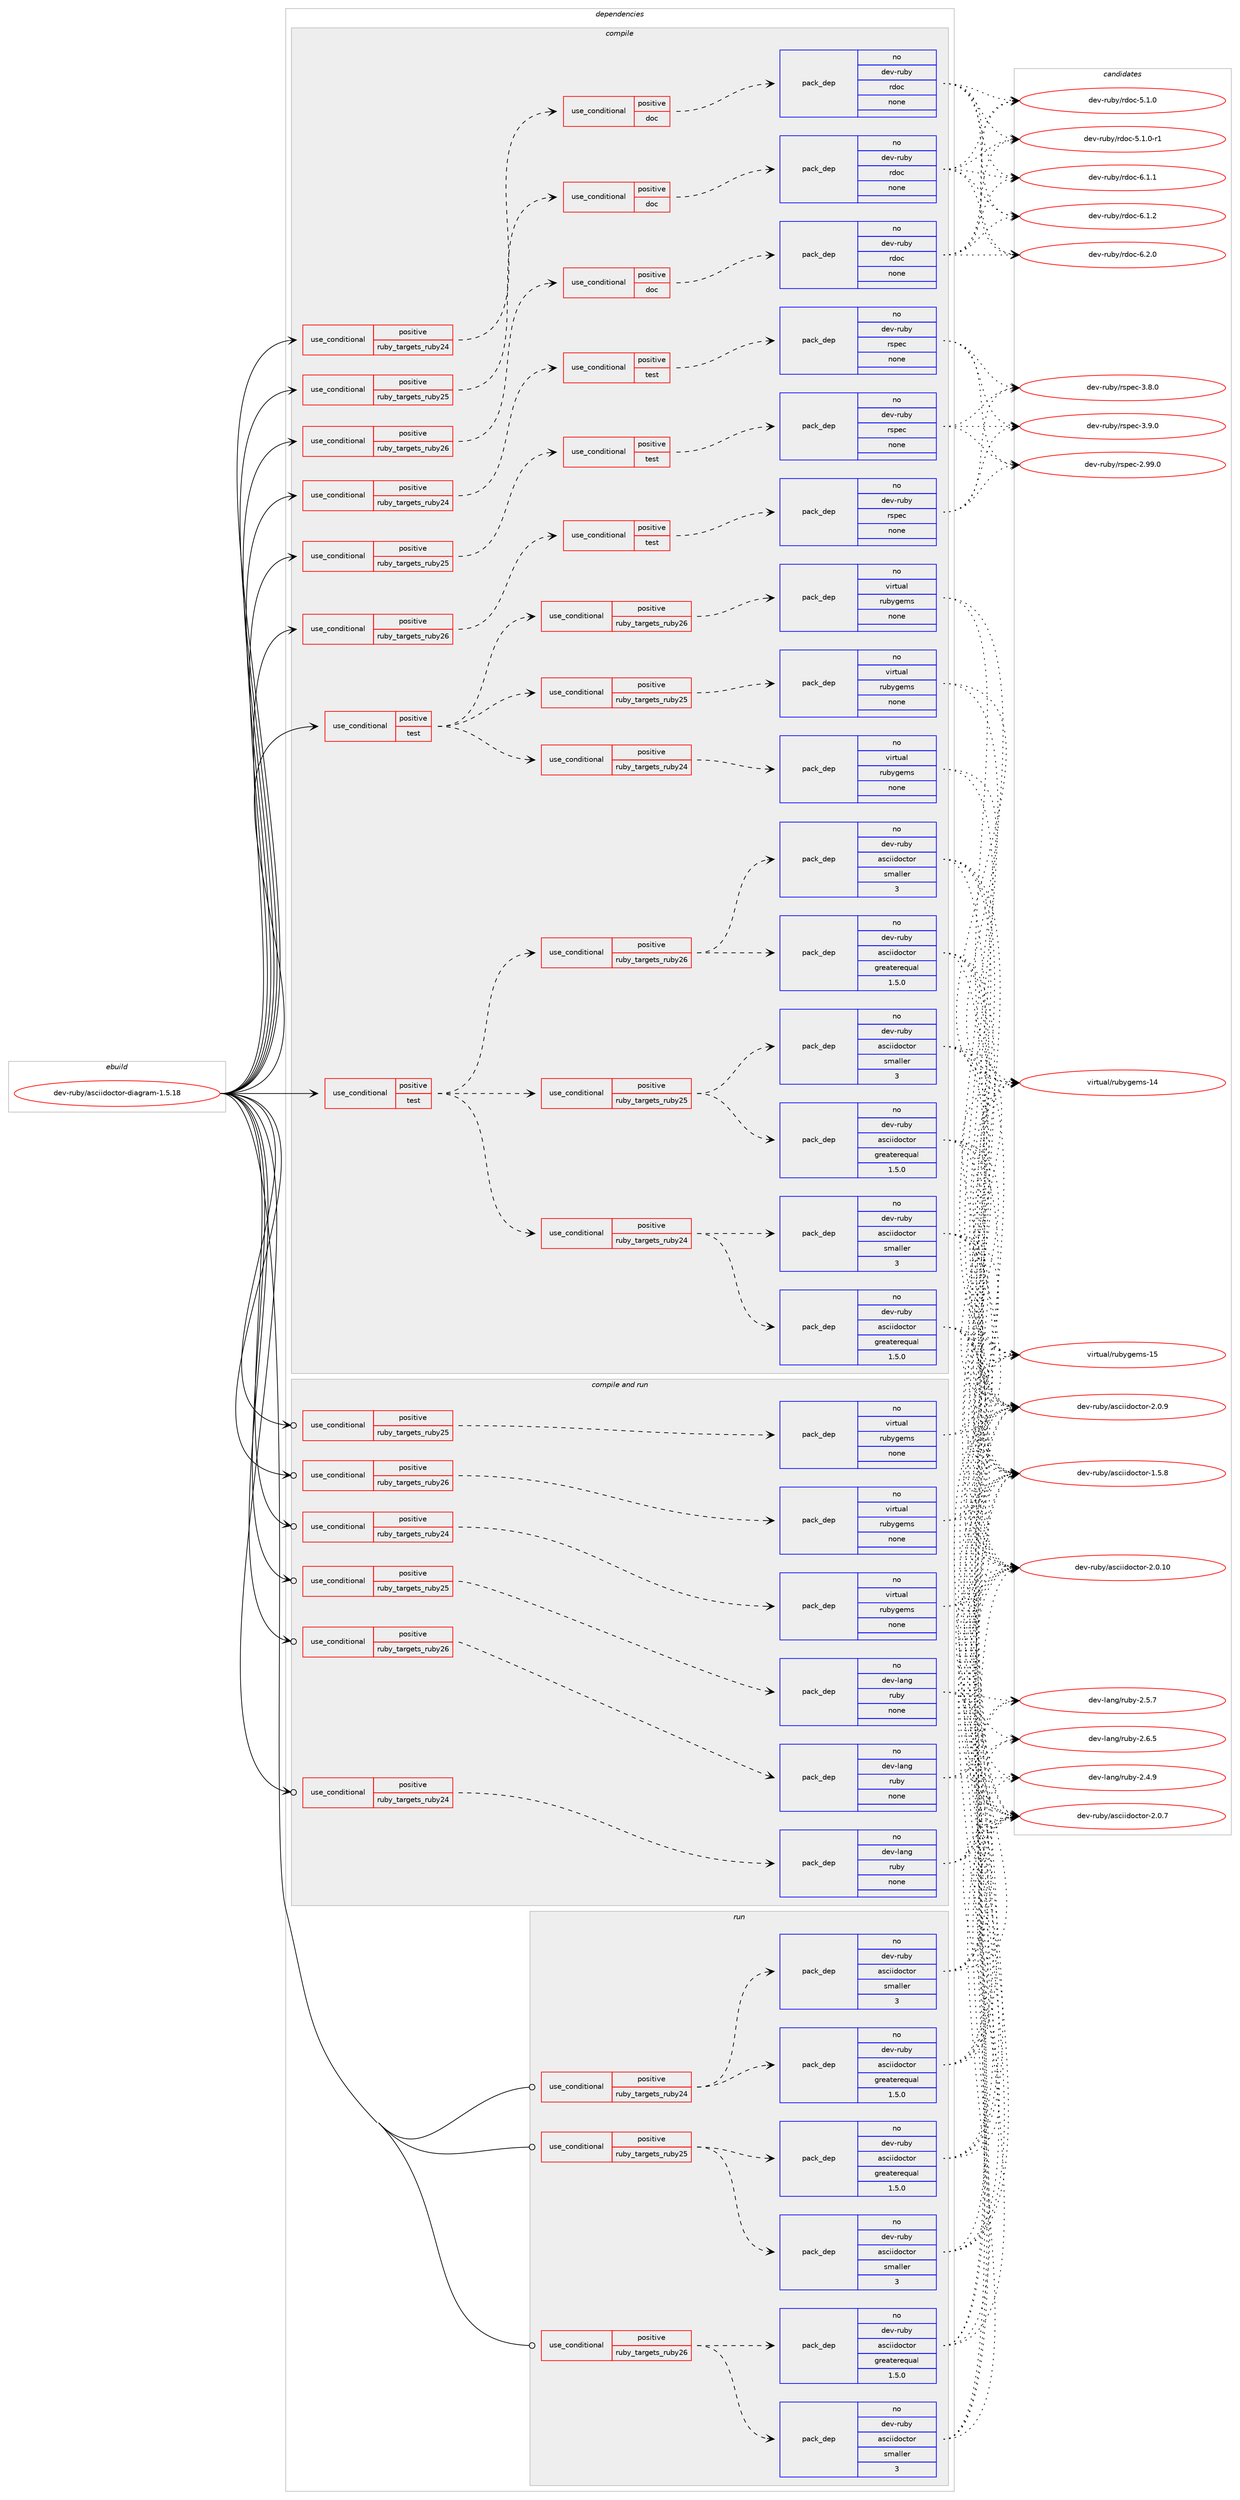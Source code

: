 digraph prolog {

# *************
# Graph options
# *************

newrank=true;
concentrate=true;
compound=true;
graph [rankdir=LR,fontname=Helvetica,fontsize=10,ranksep=1.5];#, ranksep=2.5, nodesep=0.2];
edge  [arrowhead=vee];
node  [fontname=Helvetica,fontsize=10];

# **********
# The ebuild
# **********

subgraph cluster_leftcol {
color=gray;
rank=same;
label=<<i>ebuild</i>>;
id [label="dev-ruby/asciidoctor-diagram-1.5.18", color=red, width=4, href="../dev-ruby/asciidoctor-diagram-1.5.18.svg"];
}

# ****************
# The dependencies
# ****************

subgraph cluster_midcol {
color=gray;
label=<<i>dependencies</i>>;
subgraph cluster_compile {
fillcolor="#eeeeee";
style=filled;
label=<<i>compile</i>>;
subgraph cond158173 {
dependency677178 [label=<<TABLE BORDER="0" CELLBORDER="1" CELLSPACING="0" CELLPADDING="4"><TR><TD ROWSPAN="3" CELLPADDING="10">use_conditional</TD></TR><TR><TD>positive</TD></TR><TR><TD>ruby_targets_ruby24</TD></TR></TABLE>>, shape=none, color=red];
subgraph cond158174 {
dependency677179 [label=<<TABLE BORDER="0" CELLBORDER="1" CELLSPACING="0" CELLPADDING="4"><TR><TD ROWSPAN="3" CELLPADDING="10">use_conditional</TD></TR><TR><TD>positive</TD></TR><TR><TD>doc</TD></TR></TABLE>>, shape=none, color=red];
subgraph pack507051 {
dependency677180 [label=<<TABLE BORDER="0" CELLBORDER="1" CELLSPACING="0" CELLPADDING="4" WIDTH="220"><TR><TD ROWSPAN="6" CELLPADDING="30">pack_dep</TD></TR><TR><TD WIDTH="110">no</TD></TR><TR><TD>dev-ruby</TD></TR><TR><TD>rdoc</TD></TR><TR><TD>none</TD></TR><TR><TD></TD></TR></TABLE>>, shape=none, color=blue];
}
dependency677179:e -> dependency677180:w [weight=20,style="dashed",arrowhead="vee"];
}
dependency677178:e -> dependency677179:w [weight=20,style="dashed",arrowhead="vee"];
}
id:e -> dependency677178:w [weight=20,style="solid",arrowhead="vee"];
subgraph cond158175 {
dependency677181 [label=<<TABLE BORDER="0" CELLBORDER="1" CELLSPACING="0" CELLPADDING="4"><TR><TD ROWSPAN="3" CELLPADDING="10">use_conditional</TD></TR><TR><TD>positive</TD></TR><TR><TD>ruby_targets_ruby24</TD></TR></TABLE>>, shape=none, color=red];
subgraph cond158176 {
dependency677182 [label=<<TABLE BORDER="0" CELLBORDER="1" CELLSPACING="0" CELLPADDING="4"><TR><TD ROWSPAN="3" CELLPADDING="10">use_conditional</TD></TR><TR><TD>positive</TD></TR><TR><TD>test</TD></TR></TABLE>>, shape=none, color=red];
subgraph pack507052 {
dependency677183 [label=<<TABLE BORDER="0" CELLBORDER="1" CELLSPACING="0" CELLPADDING="4" WIDTH="220"><TR><TD ROWSPAN="6" CELLPADDING="30">pack_dep</TD></TR><TR><TD WIDTH="110">no</TD></TR><TR><TD>dev-ruby</TD></TR><TR><TD>rspec</TD></TR><TR><TD>none</TD></TR><TR><TD></TD></TR></TABLE>>, shape=none, color=blue];
}
dependency677182:e -> dependency677183:w [weight=20,style="dashed",arrowhead="vee"];
}
dependency677181:e -> dependency677182:w [weight=20,style="dashed",arrowhead="vee"];
}
id:e -> dependency677181:w [weight=20,style="solid",arrowhead="vee"];
subgraph cond158177 {
dependency677184 [label=<<TABLE BORDER="0" CELLBORDER="1" CELLSPACING="0" CELLPADDING="4"><TR><TD ROWSPAN="3" CELLPADDING="10">use_conditional</TD></TR><TR><TD>positive</TD></TR><TR><TD>ruby_targets_ruby25</TD></TR></TABLE>>, shape=none, color=red];
subgraph cond158178 {
dependency677185 [label=<<TABLE BORDER="0" CELLBORDER="1" CELLSPACING="0" CELLPADDING="4"><TR><TD ROWSPAN="3" CELLPADDING="10">use_conditional</TD></TR><TR><TD>positive</TD></TR><TR><TD>doc</TD></TR></TABLE>>, shape=none, color=red];
subgraph pack507053 {
dependency677186 [label=<<TABLE BORDER="0" CELLBORDER="1" CELLSPACING="0" CELLPADDING="4" WIDTH="220"><TR><TD ROWSPAN="6" CELLPADDING="30">pack_dep</TD></TR><TR><TD WIDTH="110">no</TD></TR><TR><TD>dev-ruby</TD></TR><TR><TD>rdoc</TD></TR><TR><TD>none</TD></TR><TR><TD></TD></TR></TABLE>>, shape=none, color=blue];
}
dependency677185:e -> dependency677186:w [weight=20,style="dashed",arrowhead="vee"];
}
dependency677184:e -> dependency677185:w [weight=20,style="dashed",arrowhead="vee"];
}
id:e -> dependency677184:w [weight=20,style="solid",arrowhead="vee"];
subgraph cond158179 {
dependency677187 [label=<<TABLE BORDER="0" CELLBORDER="1" CELLSPACING="0" CELLPADDING="4"><TR><TD ROWSPAN="3" CELLPADDING="10">use_conditional</TD></TR><TR><TD>positive</TD></TR><TR><TD>ruby_targets_ruby25</TD></TR></TABLE>>, shape=none, color=red];
subgraph cond158180 {
dependency677188 [label=<<TABLE BORDER="0" CELLBORDER="1" CELLSPACING="0" CELLPADDING="4"><TR><TD ROWSPAN="3" CELLPADDING="10">use_conditional</TD></TR><TR><TD>positive</TD></TR><TR><TD>test</TD></TR></TABLE>>, shape=none, color=red];
subgraph pack507054 {
dependency677189 [label=<<TABLE BORDER="0" CELLBORDER="1" CELLSPACING="0" CELLPADDING="4" WIDTH="220"><TR><TD ROWSPAN="6" CELLPADDING="30">pack_dep</TD></TR><TR><TD WIDTH="110">no</TD></TR><TR><TD>dev-ruby</TD></TR><TR><TD>rspec</TD></TR><TR><TD>none</TD></TR><TR><TD></TD></TR></TABLE>>, shape=none, color=blue];
}
dependency677188:e -> dependency677189:w [weight=20,style="dashed",arrowhead="vee"];
}
dependency677187:e -> dependency677188:w [weight=20,style="dashed",arrowhead="vee"];
}
id:e -> dependency677187:w [weight=20,style="solid",arrowhead="vee"];
subgraph cond158181 {
dependency677190 [label=<<TABLE BORDER="0" CELLBORDER="1" CELLSPACING="0" CELLPADDING="4"><TR><TD ROWSPAN="3" CELLPADDING="10">use_conditional</TD></TR><TR><TD>positive</TD></TR><TR><TD>ruby_targets_ruby26</TD></TR></TABLE>>, shape=none, color=red];
subgraph cond158182 {
dependency677191 [label=<<TABLE BORDER="0" CELLBORDER="1" CELLSPACING="0" CELLPADDING="4"><TR><TD ROWSPAN="3" CELLPADDING="10">use_conditional</TD></TR><TR><TD>positive</TD></TR><TR><TD>doc</TD></TR></TABLE>>, shape=none, color=red];
subgraph pack507055 {
dependency677192 [label=<<TABLE BORDER="0" CELLBORDER="1" CELLSPACING="0" CELLPADDING="4" WIDTH="220"><TR><TD ROWSPAN="6" CELLPADDING="30">pack_dep</TD></TR><TR><TD WIDTH="110">no</TD></TR><TR><TD>dev-ruby</TD></TR><TR><TD>rdoc</TD></TR><TR><TD>none</TD></TR><TR><TD></TD></TR></TABLE>>, shape=none, color=blue];
}
dependency677191:e -> dependency677192:w [weight=20,style="dashed",arrowhead="vee"];
}
dependency677190:e -> dependency677191:w [weight=20,style="dashed",arrowhead="vee"];
}
id:e -> dependency677190:w [weight=20,style="solid",arrowhead="vee"];
subgraph cond158183 {
dependency677193 [label=<<TABLE BORDER="0" CELLBORDER="1" CELLSPACING="0" CELLPADDING="4"><TR><TD ROWSPAN="3" CELLPADDING="10">use_conditional</TD></TR><TR><TD>positive</TD></TR><TR><TD>ruby_targets_ruby26</TD></TR></TABLE>>, shape=none, color=red];
subgraph cond158184 {
dependency677194 [label=<<TABLE BORDER="0" CELLBORDER="1" CELLSPACING="0" CELLPADDING="4"><TR><TD ROWSPAN="3" CELLPADDING="10">use_conditional</TD></TR><TR><TD>positive</TD></TR><TR><TD>test</TD></TR></TABLE>>, shape=none, color=red];
subgraph pack507056 {
dependency677195 [label=<<TABLE BORDER="0" CELLBORDER="1" CELLSPACING="0" CELLPADDING="4" WIDTH="220"><TR><TD ROWSPAN="6" CELLPADDING="30">pack_dep</TD></TR><TR><TD WIDTH="110">no</TD></TR><TR><TD>dev-ruby</TD></TR><TR><TD>rspec</TD></TR><TR><TD>none</TD></TR><TR><TD></TD></TR></TABLE>>, shape=none, color=blue];
}
dependency677194:e -> dependency677195:w [weight=20,style="dashed",arrowhead="vee"];
}
dependency677193:e -> dependency677194:w [weight=20,style="dashed",arrowhead="vee"];
}
id:e -> dependency677193:w [weight=20,style="solid",arrowhead="vee"];
subgraph cond158185 {
dependency677196 [label=<<TABLE BORDER="0" CELLBORDER="1" CELLSPACING="0" CELLPADDING="4"><TR><TD ROWSPAN="3" CELLPADDING="10">use_conditional</TD></TR><TR><TD>positive</TD></TR><TR><TD>test</TD></TR></TABLE>>, shape=none, color=red];
subgraph cond158186 {
dependency677197 [label=<<TABLE BORDER="0" CELLBORDER="1" CELLSPACING="0" CELLPADDING="4"><TR><TD ROWSPAN="3" CELLPADDING="10">use_conditional</TD></TR><TR><TD>positive</TD></TR><TR><TD>ruby_targets_ruby24</TD></TR></TABLE>>, shape=none, color=red];
subgraph pack507057 {
dependency677198 [label=<<TABLE BORDER="0" CELLBORDER="1" CELLSPACING="0" CELLPADDING="4" WIDTH="220"><TR><TD ROWSPAN="6" CELLPADDING="30">pack_dep</TD></TR><TR><TD WIDTH="110">no</TD></TR><TR><TD>dev-ruby</TD></TR><TR><TD>asciidoctor</TD></TR><TR><TD>greaterequal</TD></TR><TR><TD>1.5.0</TD></TR></TABLE>>, shape=none, color=blue];
}
dependency677197:e -> dependency677198:w [weight=20,style="dashed",arrowhead="vee"];
subgraph pack507058 {
dependency677199 [label=<<TABLE BORDER="0" CELLBORDER="1" CELLSPACING="0" CELLPADDING="4" WIDTH="220"><TR><TD ROWSPAN="6" CELLPADDING="30">pack_dep</TD></TR><TR><TD WIDTH="110">no</TD></TR><TR><TD>dev-ruby</TD></TR><TR><TD>asciidoctor</TD></TR><TR><TD>smaller</TD></TR><TR><TD>3</TD></TR></TABLE>>, shape=none, color=blue];
}
dependency677197:e -> dependency677199:w [weight=20,style="dashed",arrowhead="vee"];
}
dependency677196:e -> dependency677197:w [weight=20,style="dashed",arrowhead="vee"];
subgraph cond158187 {
dependency677200 [label=<<TABLE BORDER="0" CELLBORDER="1" CELLSPACING="0" CELLPADDING="4"><TR><TD ROWSPAN="3" CELLPADDING="10">use_conditional</TD></TR><TR><TD>positive</TD></TR><TR><TD>ruby_targets_ruby25</TD></TR></TABLE>>, shape=none, color=red];
subgraph pack507059 {
dependency677201 [label=<<TABLE BORDER="0" CELLBORDER="1" CELLSPACING="0" CELLPADDING="4" WIDTH="220"><TR><TD ROWSPAN="6" CELLPADDING="30">pack_dep</TD></TR><TR><TD WIDTH="110">no</TD></TR><TR><TD>dev-ruby</TD></TR><TR><TD>asciidoctor</TD></TR><TR><TD>greaterequal</TD></TR><TR><TD>1.5.0</TD></TR></TABLE>>, shape=none, color=blue];
}
dependency677200:e -> dependency677201:w [weight=20,style="dashed",arrowhead="vee"];
subgraph pack507060 {
dependency677202 [label=<<TABLE BORDER="0" CELLBORDER="1" CELLSPACING="0" CELLPADDING="4" WIDTH="220"><TR><TD ROWSPAN="6" CELLPADDING="30">pack_dep</TD></TR><TR><TD WIDTH="110">no</TD></TR><TR><TD>dev-ruby</TD></TR><TR><TD>asciidoctor</TD></TR><TR><TD>smaller</TD></TR><TR><TD>3</TD></TR></TABLE>>, shape=none, color=blue];
}
dependency677200:e -> dependency677202:w [weight=20,style="dashed",arrowhead="vee"];
}
dependency677196:e -> dependency677200:w [weight=20,style="dashed",arrowhead="vee"];
subgraph cond158188 {
dependency677203 [label=<<TABLE BORDER="0" CELLBORDER="1" CELLSPACING="0" CELLPADDING="4"><TR><TD ROWSPAN="3" CELLPADDING="10">use_conditional</TD></TR><TR><TD>positive</TD></TR><TR><TD>ruby_targets_ruby26</TD></TR></TABLE>>, shape=none, color=red];
subgraph pack507061 {
dependency677204 [label=<<TABLE BORDER="0" CELLBORDER="1" CELLSPACING="0" CELLPADDING="4" WIDTH="220"><TR><TD ROWSPAN="6" CELLPADDING="30">pack_dep</TD></TR><TR><TD WIDTH="110">no</TD></TR><TR><TD>dev-ruby</TD></TR><TR><TD>asciidoctor</TD></TR><TR><TD>greaterequal</TD></TR><TR><TD>1.5.0</TD></TR></TABLE>>, shape=none, color=blue];
}
dependency677203:e -> dependency677204:w [weight=20,style="dashed",arrowhead="vee"];
subgraph pack507062 {
dependency677205 [label=<<TABLE BORDER="0" CELLBORDER="1" CELLSPACING="0" CELLPADDING="4" WIDTH="220"><TR><TD ROWSPAN="6" CELLPADDING="30">pack_dep</TD></TR><TR><TD WIDTH="110">no</TD></TR><TR><TD>dev-ruby</TD></TR><TR><TD>asciidoctor</TD></TR><TR><TD>smaller</TD></TR><TR><TD>3</TD></TR></TABLE>>, shape=none, color=blue];
}
dependency677203:e -> dependency677205:w [weight=20,style="dashed",arrowhead="vee"];
}
dependency677196:e -> dependency677203:w [weight=20,style="dashed",arrowhead="vee"];
}
id:e -> dependency677196:w [weight=20,style="solid",arrowhead="vee"];
subgraph cond158189 {
dependency677206 [label=<<TABLE BORDER="0" CELLBORDER="1" CELLSPACING="0" CELLPADDING="4"><TR><TD ROWSPAN="3" CELLPADDING="10">use_conditional</TD></TR><TR><TD>positive</TD></TR><TR><TD>test</TD></TR></TABLE>>, shape=none, color=red];
subgraph cond158190 {
dependency677207 [label=<<TABLE BORDER="0" CELLBORDER="1" CELLSPACING="0" CELLPADDING="4"><TR><TD ROWSPAN="3" CELLPADDING="10">use_conditional</TD></TR><TR><TD>positive</TD></TR><TR><TD>ruby_targets_ruby24</TD></TR></TABLE>>, shape=none, color=red];
subgraph pack507063 {
dependency677208 [label=<<TABLE BORDER="0" CELLBORDER="1" CELLSPACING="0" CELLPADDING="4" WIDTH="220"><TR><TD ROWSPAN="6" CELLPADDING="30">pack_dep</TD></TR><TR><TD WIDTH="110">no</TD></TR><TR><TD>virtual</TD></TR><TR><TD>rubygems</TD></TR><TR><TD>none</TD></TR><TR><TD></TD></TR></TABLE>>, shape=none, color=blue];
}
dependency677207:e -> dependency677208:w [weight=20,style="dashed",arrowhead="vee"];
}
dependency677206:e -> dependency677207:w [weight=20,style="dashed",arrowhead="vee"];
subgraph cond158191 {
dependency677209 [label=<<TABLE BORDER="0" CELLBORDER="1" CELLSPACING="0" CELLPADDING="4"><TR><TD ROWSPAN="3" CELLPADDING="10">use_conditional</TD></TR><TR><TD>positive</TD></TR><TR><TD>ruby_targets_ruby25</TD></TR></TABLE>>, shape=none, color=red];
subgraph pack507064 {
dependency677210 [label=<<TABLE BORDER="0" CELLBORDER="1" CELLSPACING="0" CELLPADDING="4" WIDTH="220"><TR><TD ROWSPAN="6" CELLPADDING="30">pack_dep</TD></TR><TR><TD WIDTH="110">no</TD></TR><TR><TD>virtual</TD></TR><TR><TD>rubygems</TD></TR><TR><TD>none</TD></TR><TR><TD></TD></TR></TABLE>>, shape=none, color=blue];
}
dependency677209:e -> dependency677210:w [weight=20,style="dashed",arrowhead="vee"];
}
dependency677206:e -> dependency677209:w [weight=20,style="dashed",arrowhead="vee"];
subgraph cond158192 {
dependency677211 [label=<<TABLE BORDER="0" CELLBORDER="1" CELLSPACING="0" CELLPADDING="4"><TR><TD ROWSPAN="3" CELLPADDING="10">use_conditional</TD></TR><TR><TD>positive</TD></TR><TR><TD>ruby_targets_ruby26</TD></TR></TABLE>>, shape=none, color=red];
subgraph pack507065 {
dependency677212 [label=<<TABLE BORDER="0" CELLBORDER="1" CELLSPACING="0" CELLPADDING="4" WIDTH="220"><TR><TD ROWSPAN="6" CELLPADDING="30">pack_dep</TD></TR><TR><TD WIDTH="110">no</TD></TR><TR><TD>virtual</TD></TR><TR><TD>rubygems</TD></TR><TR><TD>none</TD></TR><TR><TD></TD></TR></TABLE>>, shape=none, color=blue];
}
dependency677211:e -> dependency677212:w [weight=20,style="dashed",arrowhead="vee"];
}
dependency677206:e -> dependency677211:w [weight=20,style="dashed",arrowhead="vee"];
}
id:e -> dependency677206:w [weight=20,style="solid",arrowhead="vee"];
}
subgraph cluster_compileandrun {
fillcolor="#eeeeee";
style=filled;
label=<<i>compile and run</i>>;
subgraph cond158193 {
dependency677213 [label=<<TABLE BORDER="0" CELLBORDER="1" CELLSPACING="0" CELLPADDING="4"><TR><TD ROWSPAN="3" CELLPADDING="10">use_conditional</TD></TR><TR><TD>positive</TD></TR><TR><TD>ruby_targets_ruby24</TD></TR></TABLE>>, shape=none, color=red];
subgraph pack507066 {
dependency677214 [label=<<TABLE BORDER="0" CELLBORDER="1" CELLSPACING="0" CELLPADDING="4" WIDTH="220"><TR><TD ROWSPAN="6" CELLPADDING="30">pack_dep</TD></TR><TR><TD WIDTH="110">no</TD></TR><TR><TD>dev-lang</TD></TR><TR><TD>ruby</TD></TR><TR><TD>none</TD></TR><TR><TD></TD></TR></TABLE>>, shape=none, color=blue];
}
dependency677213:e -> dependency677214:w [weight=20,style="dashed",arrowhead="vee"];
}
id:e -> dependency677213:w [weight=20,style="solid",arrowhead="odotvee"];
subgraph cond158194 {
dependency677215 [label=<<TABLE BORDER="0" CELLBORDER="1" CELLSPACING="0" CELLPADDING="4"><TR><TD ROWSPAN="3" CELLPADDING="10">use_conditional</TD></TR><TR><TD>positive</TD></TR><TR><TD>ruby_targets_ruby24</TD></TR></TABLE>>, shape=none, color=red];
subgraph pack507067 {
dependency677216 [label=<<TABLE BORDER="0" CELLBORDER="1" CELLSPACING="0" CELLPADDING="4" WIDTH="220"><TR><TD ROWSPAN="6" CELLPADDING="30">pack_dep</TD></TR><TR><TD WIDTH="110">no</TD></TR><TR><TD>virtual</TD></TR><TR><TD>rubygems</TD></TR><TR><TD>none</TD></TR><TR><TD></TD></TR></TABLE>>, shape=none, color=blue];
}
dependency677215:e -> dependency677216:w [weight=20,style="dashed",arrowhead="vee"];
}
id:e -> dependency677215:w [weight=20,style="solid",arrowhead="odotvee"];
subgraph cond158195 {
dependency677217 [label=<<TABLE BORDER="0" CELLBORDER="1" CELLSPACING="0" CELLPADDING="4"><TR><TD ROWSPAN="3" CELLPADDING="10">use_conditional</TD></TR><TR><TD>positive</TD></TR><TR><TD>ruby_targets_ruby25</TD></TR></TABLE>>, shape=none, color=red];
subgraph pack507068 {
dependency677218 [label=<<TABLE BORDER="0" CELLBORDER="1" CELLSPACING="0" CELLPADDING="4" WIDTH="220"><TR><TD ROWSPAN="6" CELLPADDING="30">pack_dep</TD></TR><TR><TD WIDTH="110">no</TD></TR><TR><TD>dev-lang</TD></TR><TR><TD>ruby</TD></TR><TR><TD>none</TD></TR><TR><TD></TD></TR></TABLE>>, shape=none, color=blue];
}
dependency677217:e -> dependency677218:w [weight=20,style="dashed",arrowhead="vee"];
}
id:e -> dependency677217:w [weight=20,style="solid",arrowhead="odotvee"];
subgraph cond158196 {
dependency677219 [label=<<TABLE BORDER="0" CELLBORDER="1" CELLSPACING="0" CELLPADDING="4"><TR><TD ROWSPAN="3" CELLPADDING="10">use_conditional</TD></TR><TR><TD>positive</TD></TR><TR><TD>ruby_targets_ruby25</TD></TR></TABLE>>, shape=none, color=red];
subgraph pack507069 {
dependency677220 [label=<<TABLE BORDER="0" CELLBORDER="1" CELLSPACING="0" CELLPADDING="4" WIDTH="220"><TR><TD ROWSPAN="6" CELLPADDING="30">pack_dep</TD></TR><TR><TD WIDTH="110">no</TD></TR><TR><TD>virtual</TD></TR><TR><TD>rubygems</TD></TR><TR><TD>none</TD></TR><TR><TD></TD></TR></TABLE>>, shape=none, color=blue];
}
dependency677219:e -> dependency677220:w [weight=20,style="dashed",arrowhead="vee"];
}
id:e -> dependency677219:w [weight=20,style="solid",arrowhead="odotvee"];
subgraph cond158197 {
dependency677221 [label=<<TABLE BORDER="0" CELLBORDER="1" CELLSPACING="0" CELLPADDING="4"><TR><TD ROWSPAN="3" CELLPADDING="10">use_conditional</TD></TR><TR><TD>positive</TD></TR><TR><TD>ruby_targets_ruby26</TD></TR></TABLE>>, shape=none, color=red];
subgraph pack507070 {
dependency677222 [label=<<TABLE BORDER="0" CELLBORDER="1" CELLSPACING="0" CELLPADDING="4" WIDTH="220"><TR><TD ROWSPAN="6" CELLPADDING="30">pack_dep</TD></TR><TR><TD WIDTH="110">no</TD></TR><TR><TD>dev-lang</TD></TR><TR><TD>ruby</TD></TR><TR><TD>none</TD></TR><TR><TD></TD></TR></TABLE>>, shape=none, color=blue];
}
dependency677221:e -> dependency677222:w [weight=20,style="dashed",arrowhead="vee"];
}
id:e -> dependency677221:w [weight=20,style="solid",arrowhead="odotvee"];
subgraph cond158198 {
dependency677223 [label=<<TABLE BORDER="0" CELLBORDER="1" CELLSPACING="0" CELLPADDING="4"><TR><TD ROWSPAN="3" CELLPADDING="10">use_conditional</TD></TR><TR><TD>positive</TD></TR><TR><TD>ruby_targets_ruby26</TD></TR></TABLE>>, shape=none, color=red];
subgraph pack507071 {
dependency677224 [label=<<TABLE BORDER="0" CELLBORDER="1" CELLSPACING="0" CELLPADDING="4" WIDTH="220"><TR><TD ROWSPAN="6" CELLPADDING="30">pack_dep</TD></TR><TR><TD WIDTH="110">no</TD></TR><TR><TD>virtual</TD></TR><TR><TD>rubygems</TD></TR><TR><TD>none</TD></TR><TR><TD></TD></TR></TABLE>>, shape=none, color=blue];
}
dependency677223:e -> dependency677224:w [weight=20,style="dashed",arrowhead="vee"];
}
id:e -> dependency677223:w [weight=20,style="solid",arrowhead="odotvee"];
}
subgraph cluster_run {
fillcolor="#eeeeee";
style=filled;
label=<<i>run</i>>;
subgraph cond158199 {
dependency677225 [label=<<TABLE BORDER="0" CELLBORDER="1" CELLSPACING="0" CELLPADDING="4"><TR><TD ROWSPAN="3" CELLPADDING="10">use_conditional</TD></TR><TR><TD>positive</TD></TR><TR><TD>ruby_targets_ruby24</TD></TR></TABLE>>, shape=none, color=red];
subgraph pack507072 {
dependency677226 [label=<<TABLE BORDER="0" CELLBORDER="1" CELLSPACING="0" CELLPADDING="4" WIDTH="220"><TR><TD ROWSPAN="6" CELLPADDING="30">pack_dep</TD></TR><TR><TD WIDTH="110">no</TD></TR><TR><TD>dev-ruby</TD></TR><TR><TD>asciidoctor</TD></TR><TR><TD>greaterequal</TD></TR><TR><TD>1.5.0</TD></TR></TABLE>>, shape=none, color=blue];
}
dependency677225:e -> dependency677226:w [weight=20,style="dashed",arrowhead="vee"];
subgraph pack507073 {
dependency677227 [label=<<TABLE BORDER="0" CELLBORDER="1" CELLSPACING="0" CELLPADDING="4" WIDTH="220"><TR><TD ROWSPAN="6" CELLPADDING="30">pack_dep</TD></TR><TR><TD WIDTH="110">no</TD></TR><TR><TD>dev-ruby</TD></TR><TR><TD>asciidoctor</TD></TR><TR><TD>smaller</TD></TR><TR><TD>3</TD></TR></TABLE>>, shape=none, color=blue];
}
dependency677225:e -> dependency677227:w [weight=20,style="dashed",arrowhead="vee"];
}
id:e -> dependency677225:w [weight=20,style="solid",arrowhead="odot"];
subgraph cond158200 {
dependency677228 [label=<<TABLE BORDER="0" CELLBORDER="1" CELLSPACING="0" CELLPADDING="4"><TR><TD ROWSPAN="3" CELLPADDING="10">use_conditional</TD></TR><TR><TD>positive</TD></TR><TR><TD>ruby_targets_ruby25</TD></TR></TABLE>>, shape=none, color=red];
subgraph pack507074 {
dependency677229 [label=<<TABLE BORDER="0" CELLBORDER="1" CELLSPACING="0" CELLPADDING="4" WIDTH="220"><TR><TD ROWSPAN="6" CELLPADDING="30">pack_dep</TD></TR><TR><TD WIDTH="110">no</TD></TR><TR><TD>dev-ruby</TD></TR><TR><TD>asciidoctor</TD></TR><TR><TD>greaterequal</TD></TR><TR><TD>1.5.0</TD></TR></TABLE>>, shape=none, color=blue];
}
dependency677228:e -> dependency677229:w [weight=20,style="dashed",arrowhead="vee"];
subgraph pack507075 {
dependency677230 [label=<<TABLE BORDER="0" CELLBORDER="1" CELLSPACING="0" CELLPADDING="4" WIDTH="220"><TR><TD ROWSPAN="6" CELLPADDING="30">pack_dep</TD></TR><TR><TD WIDTH="110">no</TD></TR><TR><TD>dev-ruby</TD></TR><TR><TD>asciidoctor</TD></TR><TR><TD>smaller</TD></TR><TR><TD>3</TD></TR></TABLE>>, shape=none, color=blue];
}
dependency677228:e -> dependency677230:w [weight=20,style="dashed",arrowhead="vee"];
}
id:e -> dependency677228:w [weight=20,style="solid",arrowhead="odot"];
subgraph cond158201 {
dependency677231 [label=<<TABLE BORDER="0" CELLBORDER="1" CELLSPACING="0" CELLPADDING="4"><TR><TD ROWSPAN="3" CELLPADDING="10">use_conditional</TD></TR><TR><TD>positive</TD></TR><TR><TD>ruby_targets_ruby26</TD></TR></TABLE>>, shape=none, color=red];
subgraph pack507076 {
dependency677232 [label=<<TABLE BORDER="0" CELLBORDER="1" CELLSPACING="0" CELLPADDING="4" WIDTH="220"><TR><TD ROWSPAN="6" CELLPADDING="30">pack_dep</TD></TR><TR><TD WIDTH="110">no</TD></TR><TR><TD>dev-ruby</TD></TR><TR><TD>asciidoctor</TD></TR><TR><TD>greaterequal</TD></TR><TR><TD>1.5.0</TD></TR></TABLE>>, shape=none, color=blue];
}
dependency677231:e -> dependency677232:w [weight=20,style="dashed",arrowhead="vee"];
subgraph pack507077 {
dependency677233 [label=<<TABLE BORDER="0" CELLBORDER="1" CELLSPACING="0" CELLPADDING="4" WIDTH="220"><TR><TD ROWSPAN="6" CELLPADDING="30">pack_dep</TD></TR><TR><TD WIDTH="110">no</TD></TR><TR><TD>dev-ruby</TD></TR><TR><TD>asciidoctor</TD></TR><TR><TD>smaller</TD></TR><TR><TD>3</TD></TR></TABLE>>, shape=none, color=blue];
}
dependency677231:e -> dependency677233:w [weight=20,style="dashed",arrowhead="vee"];
}
id:e -> dependency677231:w [weight=20,style="solid",arrowhead="odot"];
}
}

# **************
# The candidates
# **************

subgraph cluster_choices {
rank=same;
color=gray;
label=<<i>candidates</i>>;

subgraph choice507051 {
color=black;
nodesep=1;
choice10010111845114117981214711410011199455346494648 [label="dev-ruby/rdoc-5.1.0", color=red, width=4,href="../dev-ruby/rdoc-5.1.0.svg"];
choice100101118451141179812147114100111994553464946484511449 [label="dev-ruby/rdoc-5.1.0-r1", color=red, width=4,href="../dev-ruby/rdoc-5.1.0-r1.svg"];
choice10010111845114117981214711410011199455446494649 [label="dev-ruby/rdoc-6.1.1", color=red, width=4,href="../dev-ruby/rdoc-6.1.1.svg"];
choice10010111845114117981214711410011199455446494650 [label="dev-ruby/rdoc-6.1.2", color=red, width=4,href="../dev-ruby/rdoc-6.1.2.svg"];
choice10010111845114117981214711410011199455446504648 [label="dev-ruby/rdoc-6.2.0", color=red, width=4,href="../dev-ruby/rdoc-6.2.0.svg"];
dependency677180:e -> choice10010111845114117981214711410011199455346494648:w [style=dotted,weight="100"];
dependency677180:e -> choice100101118451141179812147114100111994553464946484511449:w [style=dotted,weight="100"];
dependency677180:e -> choice10010111845114117981214711410011199455446494649:w [style=dotted,weight="100"];
dependency677180:e -> choice10010111845114117981214711410011199455446494650:w [style=dotted,weight="100"];
dependency677180:e -> choice10010111845114117981214711410011199455446504648:w [style=dotted,weight="100"];
}
subgraph choice507052 {
color=black;
nodesep=1;
choice1001011184511411798121471141151121019945504657574648 [label="dev-ruby/rspec-2.99.0", color=red, width=4,href="../dev-ruby/rspec-2.99.0.svg"];
choice10010111845114117981214711411511210199455146564648 [label="dev-ruby/rspec-3.8.0", color=red, width=4,href="../dev-ruby/rspec-3.8.0.svg"];
choice10010111845114117981214711411511210199455146574648 [label="dev-ruby/rspec-3.9.0", color=red, width=4,href="../dev-ruby/rspec-3.9.0.svg"];
dependency677183:e -> choice1001011184511411798121471141151121019945504657574648:w [style=dotted,weight="100"];
dependency677183:e -> choice10010111845114117981214711411511210199455146564648:w [style=dotted,weight="100"];
dependency677183:e -> choice10010111845114117981214711411511210199455146574648:w [style=dotted,weight="100"];
}
subgraph choice507053 {
color=black;
nodesep=1;
choice10010111845114117981214711410011199455346494648 [label="dev-ruby/rdoc-5.1.0", color=red, width=4,href="../dev-ruby/rdoc-5.1.0.svg"];
choice100101118451141179812147114100111994553464946484511449 [label="dev-ruby/rdoc-5.1.0-r1", color=red, width=4,href="../dev-ruby/rdoc-5.1.0-r1.svg"];
choice10010111845114117981214711410011199455446494649 [label="dev-ruby/rdoc-6.1.1", color=red, width=4,href="../dev-ruby/rdoc-6.1.1.svg"];
choice10010111845114117981214711410011199455446494650 [label="dev-ruby/rdoc-6.1.2", color=red, width=4,href="../dev-ruby/rdoc-6.1.2.svg"];
choice10010111845114117981214711410011199455446504648 [label="dev-ruby/rdoc-6.2.0", color=red, width=4,href="../dev-ruby/rdoc-6.2.0.svg"];
dependency677186:e -> choice10010111845114117981214711410011199455346494648:w [style=dotted,weight="100"];
dependency677186:e -> choice100101118451141179812147114100111994553464946484511449:w [style=dotted,weight="100"];
dependency677186:e -> choice10010111845114117981214711410011199455446494649:w [style=dotted,weight="100"];
dependency677186:e -> choice10010111845114117981214711410011199455446494650:w [style=dotted,weight="100"];
dependency677186:e -> choice10010111845114117981214711410011199455446504648:w [style=dotted,weight="100"];
}
subgraph choice507054 {
color=black;
nodesep=1;
choice1001011184511411798121471141151121019945504657574648 [label="dev-ruby/rspec-2.99.0", color=red, width=4,href="../dev-ruby/rspec-2.99.0.svg"];
choice10010111845114117981214711411511210199455146564648 [label="dev-ruby/rspec-3.8.0", color=red, width=4,href="../dev-ruby/rspec-3.8.0.svg"];
choice10010111845114117981214711411511210199455146574648 [label="dev-ruby/rspec-3.9.0", color=red, width=4,href="../dev-ruby/rspec-3.9.0.svg"];
dependency677189:e -> choice1001011184511411798121471141151121019945504657574648:w [style=dotted,weight="100"];
dependency677189:e -> choice10010111845114117981214711411511210199455146564648:w [style=dotted,weight="100"];
dependency677189:e -> choice10010111845114117981214711411511210199455146574648:w [style=dotted,weight="100"];
}
subgraph choice507055 {
color=black;
nodesep=1;
choice10010111845114117981214711410011199455346494648 [label="dev-ruby/rdoc-5.1.0", color=red, width=4,href="../dev-ruby/rdoc-5.1.0.svg"];
choice100101118451141179812147114100111994553464946484511449 [label="dev-ruby/rdoc-5.1.0-r1", color=red, width=4,href="../dev-ruby/rdoc-5.1.0-r1.svg"];
choice10010111845114117981214711410011199455446494649 [label="dev-ruby/rdoc-6.1.1", color=red, width=4,href="../dev-ruby/rdoc-6.1.1.svg"];
choice10010111845114117981214711410011199455446494650 [label="dev-ruby/rdoc-6.1.2", color=red, width=4,href="../dev-ruby/rdoc-6.1.2.svg"];
choice10010111845114117981214711410011199455446504648 [label="dev-ruby/rdoc-6.2.0", color=red, width=4,href="../dev-ruby/rdoc-6.2.0.svg"];
dependency677192:e -> choice10010111845114117981214711410011199455346494648:w [style=dotted,weight="100"];
dependency677192:e -> choice100101118451141179812147114100111994553464946484511449:w [style=dotted,weight="100"];
dependency677192:e -> choice10010111845114117981214711410011199455446494649:w [style=dotted,weight="100"];
dependency677192:e -> choice10010111845114117981214711410011199455446494650:w [style=dotted,weight="100"];
dependency677192:e -> choice10010111845114117981214711410011199455446504648:w [style=dotted,weight="100"];
}
subgraph choice507056 {
color=black;
nodesep=1;
choice1001011184511411798121471141151121019945504657574648 [label="dev-ruby/rspec-2.99.0", color=red, width=4,href="../dev-ruby/rspec-2.99.0.svg"];
choice10010111845114117981214711411511210199455146564648 [label="dev-ruby/rspec-3.8.0", color=red, width=4,href="../dev-ruby/rspec-3.8.0.svg"];
choice10010111845114117981214711411511210199455146574648 [label="dev-ruby/rspec-3.9.0", color=red, width=4,href="../dev-ruby/rspec-3.9.0.svg"];
dependency677195:e -> choice1001011184511411798121471141151121019945504657574648:w [style=dotted,weight="100"];
dependency677195:e -> choice10010111845114117981214711411511210199455146564648:w [style=dotted,weight="100"];
dependency677195:e -> choice10010111845114117981214711411511210199455146574648:w [style=dotted,weight="100"];
}
subgraph choice507057 {
color=black;
nodesep=1;
choice100101118451141179812147971159910510510011199116111114454946534656 [label="dev-ruby/asciidoctor-1.5.8", color=red, width=4,href="../dev-ruby/asciidoctor-1.5.8.svg"];
choice10010111845114117981214797115991051051001119911611111445504648464948 [label="dev-ruby/asciidoctor-2.0.10", color=red, width=4,href="../dev-ruby/asciidoctor-2.0.10.svg"];
choice100101118451141179812147971159910510510011199116111114455046484655 [label="dev-ruby/asciidoctor-2.0.7", color=red, width=4,href="../dev-ruby/asciidoctor-2.0.7.svg"];
choice100101118451141179812147971159910510510011199116111114455046484657 [label="dev-ruby/asciidoctor-2.0.9", color=red, width=4,href="../dev-ruby/asciidoctor-2.0.9.svg"];
dependency677198:e -> choice100101118451141179812147971159910510510011199116111114454946534656:w [style=dotted,weight="100"];
dependency677198:e -> choice10010111845114117981214797115991051051001119911611111445504648464948:w [style=dotted,weight="100"];
dependency677198:e -> choice100101118451141179812147971159910510510011199116111114455046484655:w [style=dotted,weight="100"];
dependency677198:e -> choice100101118451141179812147971159910510510011199116111114455046484657:w [style=dotted,weight="100"];
}
subgraph choice507058 {
color=black;
nodesep=1;
choice100101118451141179812147971159910510510011199116111114454946534656 [label="dev-ruby/asciidoctor-1.5.8", color=red, width=4,href="../dev-ruby/asciidoctor-1.5.8.svg"];
choice10010111845114117981214797115991051051001119911611111445504648464948 [label="dev-ruby/asciidoctor-2.0.10", color=red, width=4,href="../dev-ruby/asciidoctor-2.0.10.svg"];
choice100101118451141179812147971159910510510011199116111114455046484655 [label="dev-ruby/asciidoctor-2.0.7", color=red, width=4,href="../dev-ruby/asciidoctor-2.0.7.svg"];
choice100101118451141179812147971159910510510011199116111114455046484657 [label="dev-ruby/asciidoctor-2.0.9", color=red, width=4,href="../dev-ruby/asciidoctor-2.0.9.svg"];
dependency677199:e -> choice100101118451141179812147971159910510510011199116111114454946534656:w [style=dotted,weight="100"];
dependency677199:e -> choice10010111845114117981214797115991051051001119911611111445504648464948:w [style=dotted,weight="100"];
dependency677199:e -> choice100101118451141179812147971159910510510011199116111114455046484655:w [style=dotted,weight="100"];
dependency677199:e -> choice100101118451141179812147971159910510510011199116111114455046484657:w [style=dotted,weight="100"];
}
subgraph choice507059 {
color=black;
nodesep=1;
choice100101118451141179812147971159910510510011199116111114454946534656 [label="dev-ruby/asciidoctor-1.5.8", color=red, width=4,href="../dev-ruby/asciidoctor-1.5.8.svg"];
choice10010111845114117981214797115991051051001119911611111445504648464948 [label="dev-ruby/asciidoctor-2.0.10", color=red, width=4,href="../dev-ruby/asciidoctor-2.0.10.svg"];
choice100101118451141179812147971159910510510011199116111114455046484655 [label="dev-ruby/asciidoctor-2.0.7", color=red, width=4,href="../dev-ruby/asciidoctor-2.0.7.svg"];
choice100101118451141179812147971159910510510011199116111114455046484657 [label="dev-ruby/asciidoctor-2.0.9", color=red, width=4,href="../dev-ruby/asciidoctor-2.0.9.svg"];
dependency677201:e -> choice100101118451141179812147971159910510510011199116111114454946534656:w [style=dotted,weight="100"];
dependency677201:e -> choice10010111845114117981214797115991051051001119911611111445504648464948:w [style=dotted,weight="100"];
dependency677201:e -> choice100101118451141179812147971159910510510011199116111114455046484655:w [style=dotted,weight="100"];
dependency677201:e -> choice100101118451141179812147971159910510510011199116111114455046484657:w [style=dotted,weight="100"];
}
subgraph choice507060 {
color=black;
nodesep=1;
choice100101118451141179812147971159910510510011199116111114454946534656 [label="dev-ruby/asciidoctor-1.5.8", color=red, width=4,href="../dev-ruby/asciidoctor-1.5.8.svg"];
choice10010111845114117981214797115991051051001119911611111445504648464948 [label="dev-ruby/asciidoctor-2.0.10", color=red, width=4,href="../dev-ruby/asciidoctor-2.0.10.svg"];
choice100101118451141179812147971159910510510011199116111114455046484655 [label="dev-ruby/asciidoctor-2.0.7", color=red, width=4,href="../dev-ruby/asciidoctor-2.0.7.svg"];
choice100101118451141179812147971159910510510011199116111114455046484657 [label="dev-ruby/asciidoctor-2.0.9", color=red, width=4,href="../dev-ruby/asciidoctor-2.0.9.svg"];
dependency677202:e -> choice100101118451141179812147971159910510510011199116111114454946534656:w [style=dotted,weight="100"];
dependency677202:e -> choice10010111845114117981214797115991051051001119911611111445504648464948:w [style=dotted,weight="100"];
dependency677202:e -> choice100101118451141179812147971159910510510011199116111114455046484655:w [style=dotted,weight="100"];
dependency677202:e -> choice100101118451141179812147971159910510510011199116111114455046484657:w [style=dotted,weight="100"];
}
subgraph choice507061 {
color=black;
nodesep=1;
choice100101118451141179812147971159910510510011199116111114454946534656 [label="dev-ruby/asciidoctor-1.5.8", color=red, width=4,href="../dev-ruby/asciidoctor-1.5.8.svg"];
choice10010111845114117981214797115991051051001119911611111445504648464948 [label="dev-ruby/asciidoctor-2.0.10", color=red, width=4,href="../dev-ruby/asciidoctor-2.0.10.svg"];
choice100101118451141179812147971159910510510011199116111114455046484655 [label="dev-ruby/asciidoctor-2.0.7", color=red, width=4,href="../dev-ruby/asciidoctor-2.0.7.svg"];
choice100101118451141179812147971159910510510011199116111114455046484657 [label="dev-ruby/asciidoctor-2.0.9", color=red, width=4,href="../dev-ruby/asciidoctor-2.0.9.svg"];
dependency677204:e -> choice100101118451141179812147971159910510510011199116111114454946534656:w [style=dotted,weight="100"];
dependency677204:e -> choice10010111845114117981214797115991051051001119911611111445504648464948:w [style=dotted,weight="100"];
dependency677204:e -> choice100101118451141179812147971159910510510011199116111114455046484655:w [style=dotted,weight="100"];
dependency677204:e -> choice100101118451141179812147971159910510510011199116111114455046484657:w [style=dotted,weight="100"];
}
subgraph choice507062 {
color=black;
nodesep=1;
choice100101118451141179812147971159910510510011199116111114454946534656 [label="dev-ruby/asciidoctor-1.5.8", color=red, width=4,href="../dev-ruby/asciidoctor-1.5.8.svg"];
choice10010111845114117981214797115991051051001119911611111445504648464948 [label="dev-ruby/asciidoctor-2.0.10", color=red, width=4,href="../dev-ruby/asciidoctor-2.0.10.svg"];
choice100101118451141179812147971159910510510011199116111114455046484655 [label="dev-ruby/asciidoctor-2.0.7", color=red, width=4,href="../dev-ruby/asciidoctor-2.0.7.svg"];
choice100101118451141179812147971159910510510011199116111114455046484657 [label="dev-ruby/asciidoctor-2.0.9", color=red, width=4,href="../dev-ruby/asciidoctor-2.0.9.svg"];
dependency677205:e -> choice100101118451141179812147971159910510510011199116111114454946534656:w [style=dotted,weight="100"];
dependency677205:e -> choice10010111845114117981214797115991051051001119911611111445504648464948:w [style=dotted,weight="100"];
dependency677205:e -> choice100101118451141179812147971159910510510011199116111114455046484655:w [style=dotted,weight="100"];
dependency677205:e -> choice100101118451141179812147971159910510510011199116111114455046484657:w [style=dotted,weight="100"];
}
subgraph choice507063 {
color=black;
nodesep=1;
choice118105114116117971084711411798121103101109115454952 [label="virtual/rubygems-14", color=red, width=4,href="../virtual/rubygems-14.svg"];
choice118105114116117971084711411798121103101109115454953 [label="virtual/rubygems-15", color=red, width=4,href="../virtual/rubygems-15.svg"];
dependency677208:e -> choice118105114116117971084711411798121103101109115454952:w [style=dotted,weight="100"];
dependency677208:e -> choice118105114116117971084711411798121103101109115454953:w [style=dotted,weight="100"];
}
subgraph choice507064 {
color=black;
nodesep=1;
choice118105114116117971084711411798121103101109115454952 [label="virtual/rubygems-14", color=red, width=4,href="../virtual/rubygems-14.svg"];
choice118105114116117971084711411798121103101109115454953 [label="virtual/rubygems-15", color=red, width=4,href="../virtual/rubygems-15.svg"];
dependency677210:e -> choice118105114116117971084711411798121103101109115454952:w [style=dotted,weight="100"];
dependency677210:e -> choice118105114116117971084711411798121103101109115454953:w [style=dotted,weight="100"];
}
subgraph choice507065 {
color=black;
nodesep=1;
choice118105114116117971084711411798121103101109115454952 [label="virtual/rubygems-14", color=red, width=4,href="../virtual/rubygems-14.svg"];
choice118105114116117971084711411798121103101109115454953 [label="virtual/rubygems-15", color=red, width=4,href="../virtual/rubygems-15.svg"];
dependency677212:e -> choice118105114116117971084711411798121103101109115454952:w [style=dotted,weight="100"];
dependency677212:e -> choice118105114116117971084711411798121103101109115454953:w [style=dotted,weight="100"];
}
subgraph choice507066 {
color=black;
nodesep=1;
choice10010111845108971101034711411798121455046524657 [label="dev-lang/ruby-2.4.9", color=red, width=4,href="../dev-lang/ruby-2.4.9.svg"];
choice10010111845108971101034711411798121455046534655 [label="dev-lang/ruby-2.5.7", color=red, width=4,href="../dev-lang/ruby-2.5.7.svg"];
choice10010111845108971101034711411798121455046544653 [label="dev-lang/ruby-2.6.5", color=red, width=4,href="../dev-lang/ruby-2.6.5.svg"];
dependency677214:e -> choice10010111845108971101034711411798121455046524657:w [style=dotted,weight="100"];
dependency677214:e -> choice10010111845108971101034711411798121455046534655:w [style=dotted,weight="100"];
dependency677214:e -> choice10010111845108971101034711411798121455046544653:w [style=dotted,weight="100"];
}
subgraph choice507067 {
color=black;
nodesep=1;
choice118105114116117971084711411798121103101109115454952 [label="virtual/rubygems-14", color=red, width=4,href="../virtual/rubygems-14.svg"];
choice118105114116117971084711411798121103101109115454953 [label="virtual/rubygems-15", color=red, width=4,href="../virtual/rubygems-15.svg"];
dependency677216:e -> choice118105114116117971084711411798121103101109115454952:w [style=dotted,weight="100"];
dependency677216:e -> choice118105114116117971084711411798121103101109115454953:w [style=dotted,weight="100"];
}
subgraph choice507068 {
color=black;
nodesep=1;
choice10010111845108971101034711411798121455046524657 [label="dev-lang/ruby-2.4.9", color=red, width=4,href="../dev-lang/ruby-2.4.9.svg"];
choice10010111845108971101034711411798121455046534655 [label="dev-lang/ruby-2.5.7", color=red, width=4,href="../dev-lang/ruby-2.5.7.svg"];
choice10010111845108971101034711411798121455046544653 [label="dev-lang/ruby-2.6.5", color=red, width=4,href="../dev-lang/ruby-2.6.5.svg"];
dependency677218:e -> choice10010111845108971101034711411798121455046524657:w [style=dotted,weight="100"];
dependency677218:e -> choice10010111845108971101034711411798121455046534655:w [style=dotted,weight="100"];
dependency677218:e -> choice10010111845108971101034711411798121455046544653:w [style=dotted,weight="100"];
}
subgraph choice507069 {
color=black;
nodesep=1;
choice118105114116117971084711411798121103101109115454952 [label="virtual/rubygems-14", color=red, width=4,href="../virtual/rubygems-14.svg"];
choice118105114116117971084711411798121103101109115454953 [label="virtual/rubygems-15", color=red, width=4,href="../virtual/rubygems-15.svg"];
dependency677220:e -> choice118105114116117971084711411798121103101109115454952:w [style=dotted,weight="100"];
dependency677220:e -> choice118105114116117971084711411798121103101109115454953:w [style=dotted,weight="100"];
}
subgraph choice507070 {
color=black;
nodesep=1;
choice10010111845108971101034711411798121455046524657 [label="dev-lang/ruby-2.4.9", color=red, width=4,href="../dev-lang/ruby-2.4.9.svg"];
choice10010111845108971101034711411798121455046534655 [label="dev-lang/ruby-2.5.7", color=red, width=4,href="../dev-lang/ruby-2.5.7.svg"];
choice10010111845108971101034711411798121455046544653 [label="dev-lang/ruby-2.6.5", color=red, width=4,href="../dev-lang/ruby-2.6.5.svg"];
dependency677222:e -> choice10010111845108971101034711411798121455046524657:w [style=dotted,weight="100"];
dependency677222:e -> choice10010111845108971101034711411798121455046534655:w [style=dotted,weight="100"];
dependency677222:e -> choice10010111845108971101034711411798121455046544653:w [style=dotted,weight="100"];
}
subgraph choice507071 {
color=black;
nodesep=1;
choice118105114116117971084711411798121103101109115454952 [label="virtual/rubygems-14", color=red, width=4,href="../virtual/rubygems-14.svg"];
choice118105114116117971084711411798121103101109115454953 [label="virtual/rubygems-15", color=red, width=4,href="../virtual/rubygems-15.svg"];
dependency677224:e -> choice118105114116117971084711411798121103101109115454952:w [style=dotted,weight="100"];
dependency677224:e -> choice118105114116117971084711411798121103101109115454953:w [style=dotted,weight="100"];
}
subgraph choice507072 {
color=black;
nodesep=1;
choice100101118451141179812147971159910510510011199116111114454946534656 [label="dev-ruby/asciidoctor-1.5.8", color=red, width=4,href="../dev-ruby/asciidoctor-1.5.8.svg"];
choice10010111845114117981214797115991051051001119911611111445504648464948 [label="dev-ruby/asciidoctor-2.0.10", color=red, width=4,href="../dev-ruby/asciidoctor-2.0.10.svg"];
choice100101118451141179812147971159910510510011199116111114455046484655 [label="dev-ruby/asciidoctor-2.0.7", color=red, width=4,href="../dev-ruby/asciidoctor-2.0.7.svg"];
choice100101118451141179812147971159910510510011199116111114455046484657 [label="dev-ruby/asciidoctor-2.0.9", color=red, width=4,href="../dev-ruby/asciidoctor-2.0.9.svg"];
dependency677226:e -> choice100101118451141179812147971159910510510011199116111114454946534656:w [style=dotted,weight="100"];
dependency677226:e -> choice10010111845114117981214797115991051051001119911611111445504648464948:w [style=dotted,weight="100"];
dependency677226:e -> choice100101118451141179812147971159910510510011199116111114455046484655:w [style=dotted,weight="100"];
dependency677226:e -> choice100101118451141179812147971159910510510011199116111114455046484657:w [style=dotted,weight="100"];
}
subgraph choice507073 {
color=black;
nodesep=1;
choice100101118451141179812147971159910510510011199116111114454946534656 [label="dev-ruby/asciidoctor-1.5.8", color=red, width=4,href="../dev-ruby/asciidoctor-1.5.8.svg"];
choice10010111845114117981214797115991051051001119911611111445504648464948 [label="dev-ruby/asciidoctor-2.0.10", color=red, width=4,href="../dev-ruby/asciidoctor-2.0.10.svg"];
choice100101118451141179812147971159910510510011199116111114455046484655 [label="dev-ruby/asciidoctor-2.0.7", color=red, width=4,href="../dev-ruby/asciidoctor-2.0.7.svg"];
choice100101118451141179812147971159910510510011199116111114455046484657 [label="dev-ruby/asciidoctor-2.0.9", color=red, width=4,href="../dev-ruby/asciidoctor-2.0.9.svg"];
dependency677227:e -> choice100101118451141179812147971159910510510011199116111114454946534656:w [style=dotted,weight="100"];
dependency677227:e -> choice10010111845114117981214797115991051051001119911611111445504648464948:w [style=dotted,weight="100"];
dependency677227:e -> choice100101118451141179812147971159910510510011199116111114455046484655:w [style=dotted,weight="100"];
dependency677227:e -> choice100101118451141179812147971159910510510011199116111114455046484657:w [style=dotted,weight="100"];
}
subgraph choice507074 {
color=black;
nodesep=1;
choice100101118451141179812147971159910510510011199116111114454946534656 [label="dev-ruby/asciidoctor-1.5.8", color=red, width=4,href="../dev-ruby/asciidoctor-1.5.8.svg"];
choice10010111845114117981214797115991051051001119911611111445504648464948 [label="dev-ruby/asciidoctor-2.0.10", color=red, width=4,href="../dev-ruby/asciidoctor-2.0.10.svg"];
choice100101118451141179812147971159910510510011199116111114455046484655 [label="dev-ruby/asciidoctor-2.0.7", color=red, width=4,href="../dev-ruby/asciidoctor-2.0.7.svg"];
choice100101118451141179812147971159910510510011199116111114455046484657 [label="dev-ruby/asciidoctor-2.0.9", color=red, width=4,href="../dev-ruby/asciidoctor-2.0.9.svg"];
dependency677229:e -> choice100101118451141179812147971159910510510011199116111114454946534656:w [style=dotted,weight="100"];
dependency677229:e -> choice10010111845114117981214797115991051051001119911611111445504648464948:w [style=dotted,weight="100"];
dependency677229:e -> choice100101118451141179812147971159910510510011199116111114455046484655:w [style=dotted,weight="100"];
dependency677229:e -> choice100101118451141179812147971159910510510011199116111114455046484657:w [style=dotted,weight="100"];
}
subgraph choice507075 {
color=black;
nodesep=1;
choice100101118451141179812147971159910510510011199116111114454946534656 [label="dev-ruby/asciidoctor-1.5.8", color=red, width=4,href="../dev-ruby/asciidoctor-1.5.8.svg"];
choice10010111845114117981214797115991051051001119911611111445504648464948 [label="dev-ruby/asciidoctor-2.0.10", color=red, width=4,href="../dev-ruby/asciidoctor-2.0.10.svg"];
choice100101118451141179812147971159910510510011199116111114455046484655 [label="dev-ruby/asciidoctor-2.0.7", color=red, width=4,href="../dev-ruby/asciidoctor-2.0.7.svg"];
choice100101118451141179812147971159910510510011199116111114455046484657 [label="dev-ruby/asciidoctor-2.0.9", color=red, width=4,href="../dev-ruby/asciidoctor-2.0.9.svg"];
dependency677230:e -> choice100101118451141179812147971159910510510011199116111114454946534656:w [style=dotted,weight="100"];
dependency677230:e -> choice10010111845114117981214797115991051051001119911611111445504648464948:w [style=dotted,weight="100"];
dependency677230:e -> choice100101118451141179812147971159910510510011199116111114455046484655:w [style=dotted,weight="100"];
dependency677230:e -> choice100101118451141179812147971159910510510011199116111114455046484657:w [style=dotted,weight="100"];
}
subgraph choice507076 {
color=black;
nodesep=1;
choice100101118451141179812147971159910510510011199116111114454946534656 [label="dev-ruby/asciidoctor-1.5.8", color=red, width=4,href="../dev-ruby/asciidoctor-1.5.8.svg"];
choice10010111845114117981214797115991051051001119911611111445504648464948 [label="dev-ruby/asciidoctor-2.0.10", color=red, width=4,href="../dev-ruby/asciidoctor-2.0.10.svg"];
choice100101118451141179812147971159910510510011199116111114455046484655 [label="dev-ruby/asciidoctor-2.0.7", color=red, width=4,href="../dev-ruby/asciidoctor-2.0.7.svg"];
choice100101118451141179812147971159910510510011199116111114455046484657 [label="dev-ruby/asciidoctor-2.0.9", color=red, width=4,href="../dev-ruby/asciidoctor-2.0.9.svg"];
dependency677232:e -> choice100101118451141179812147971159910510510011199116111114454946534656:w [style=dotted,weight="100"];
dependency677232:e -> choice10010111845114117981214797115991051051001119911611111445504648464948:w [style=dotted,weight="100"];
dependency677232:e -> choice100101118451141179812147971159910510510011199116111114455046484655:w [style=dotted,weight="100"];
dependency677232:e -> choice100101118451141179812147971159910510510011199116111114455046484657:w [style=dotted,weight="100"];
}
subgraph choice507077 {
color=black;
nodesep=1;
choice100101118451141179812147971159910510510011199116111114454946534656 [label="dev-ruby/asciidoctor-1.5.8", color=red, width=4,href="../dev-ruby/asciidoctor-1.5.8.svg"];
choice10010111845114117981214797115991051051001119911611111445504648464948 [label="dev-ruby/asciidoctor-2.0.10", color=red, width=4,href="../dev-ruby/asciidoctor-2.0.10.svg"];
choice100101118451141179812147971159910510510011199116111114455046484655 [label="dev-ruby/asciidoctor-2.0.7", color=red, width=4,href="../dev-ruby/asciidoctor-2.0.7.svg"];
choice100101118451141179812147971159910510510011199116111114455046484657 [label="dev-ruby/asciidoctor-2.0.9", color=red, width=4,href="../dev-ruby/asciidoctor-2.0.9.svg"];
dependency677233:e -> choice100101118451141179812147971159910510510011199116111114454946534656:w [style=dotted,weight="100"];
dependency677233:e -> choice10010111845114117981214797115991051051001119911611111445504648464948:w [style=dotted,weight="100"];
dependency677233:e -> choice100101118451141179812147971159910510510011199116111114455046484655:w [style=dotted,weight="100"];
dependency677233:e -> choice100101118451141179812147971159910510510011199116111114455046484657:w [style=dotted,weight="100"];
}
}

}
